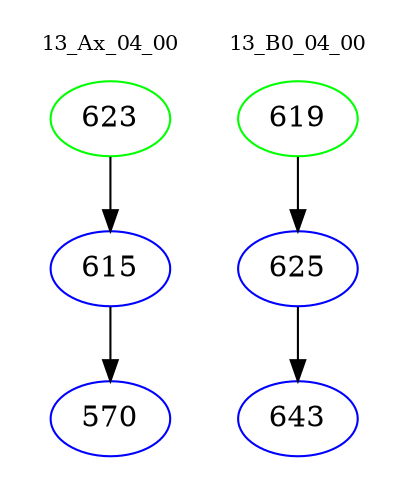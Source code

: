 digraph{
subgraph cluster_0 {
color = white
label = "13_Ax_04_00";
fontsize=10;
T0_623 [label="623", color="green"]
T0_623 -> T0_615 [color="black"]
T0_615 [label="615", color="blue"]
T0_615 -> T0_570 [color="black"]
T0_570 [label="570", color="blue"]
}
subgraph cluster_1 {
color = white
label = "13_B0_04_00";
fontsize=10;
T1_619 [label="619", color="green"]
T1_619 -> T1_625 [color="black"]
T1_625 [label="625", color="blue"]
T1_625 -> T1_643 [color="black"]
T1_643 [label="643", color="blue"]
}
}
